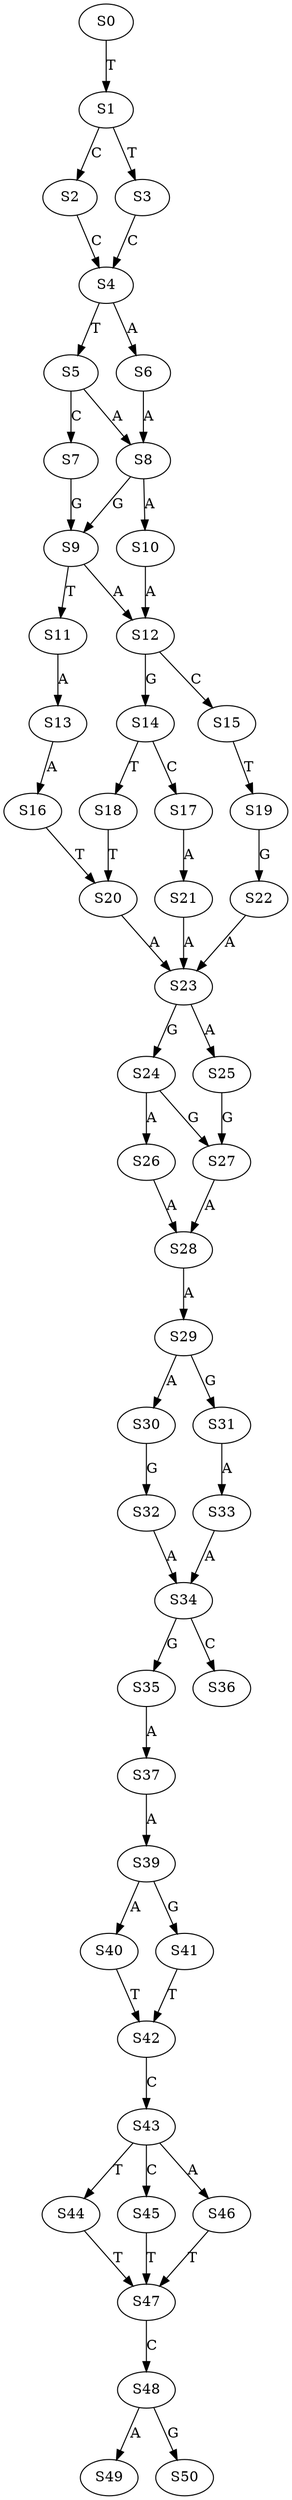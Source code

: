 strict digraph  {
	S0 -> S1 [ label = T ];
	S1 -> S2 [ label = C ];
	S1 -> S3 [ label = T ];
	S2 -> S4 [ label = C ];
	S3 -> S4 [ label = C ];
	S4 -> S5 [ label = T ];
	S4 -> S6 [ label = A ];
	S5 -> S7 [ label = C ];
	S5 -> S8 [ label = A ];
	S6 -> S8 [ label = A ];
	S7 -> S9 [ label = G ];
	S8 -> S9 [ label = G ];
	S8 -> S10 [ label = A ];
	S9 -> S11 [ label = T ];
	S9 -> S12 [ label = A ];
	S10 -> S12 [ label = A ];
	S11 -> S13 [ label = A ];
	S12 -> S14 [ label = G ];
	S12 -> S15 [ label = C ];
	S13 -> S16 [ label = A ];
	S14 -> S17 [ label = C ];
	S14 -> S18 [ label = T ];
	S15 -> S19 [ label = T ];
	S16 -> S20 [ label = T ];
	S17 -> S21 [ label = A ];
	S18 -> S20 [ label = T ];
	S19 -> S22 [ label = G ];
	S20 -> S23 [ label = A ];
	S21 -> S23 [ label = A ];
	S22 -> S23 [ label = A ];
	S23 -> S24 [ label = G ];
	S23 -> S25 [ label = A ];
	S24 -> S26 [ label = A ];
	S24 -> S27 [ label = G ];
	S25 -> S27 [ label = G ];
	S26 -> S28 [ label = A ];
	S27 -> S28 [ label = A ];
	S28 -> S29 [ label = A ];
	S29 -> S30 [ label = A ];
	S29 -> S31 [ label = G ];
	S30 -> S32 [ label = G ];
	S31 -> S33 [ label = A ];
	S32 -> S34 [ label = A ];
	S33 -> S34 [ label = A ];
	S34 -> S35 [ label = G ];
	S34 -> S36 [ label = C ];
	S35 -> S37 [ label = A ];
	S37 -> S39 [ label = A ];
	S39 -> S40 [ label = A ];
	S39 -> S41 [ label = G ];
	S40 -> S42 [ label = T ];
	S41 -> S42 [ label = T ];
	S42 -> S43 [ label = C ];
	S43 -> S44 [ label = T ];
	S43 -> S45 [ label = C ];
	S43 -> S46 [ label = A ];
	S44 -> S47 [ label = T ];
	S45 -> S47 [ label = T ];
	S46 -> S47 [ label = T ];
	S47 -> S48 [ label = C ];
	S48 -> S49 [ label = A ];
	S48 -> S50 [ label = G ];
}
